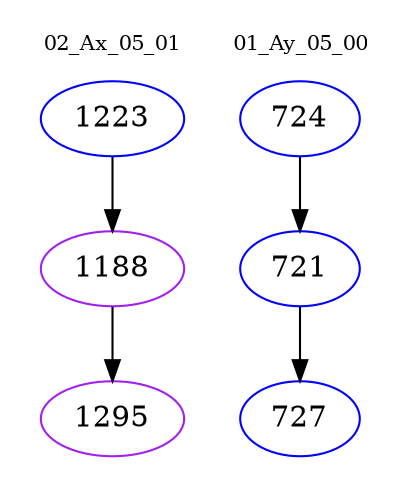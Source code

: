 digraph{
subgraph cluster_0 {
color = white
label = "02_Ax_05_01";
fontsize=10;
T0_1223 [label="1223", color="blue"]
T0_1223 -> T0_1188 [color="black"]
T0_1188 [label="1188", color="purple"]
T0_1188 -> T0_1295 [color="black"]
T0_1295 [label="1295", color="purple"]
}
subgraph cluster_1 {
color = white
label = "01_Ay_05_00";
fontsize=10;
T1_724 [label="724", color="blue"]
T1_724 -> T1_721 [color="black"]
T1_721 [label="721", color="blue"]
T1_721 -> T1_727 [color="black"]
T1_727 [label="727", color="blue"]
}
}
